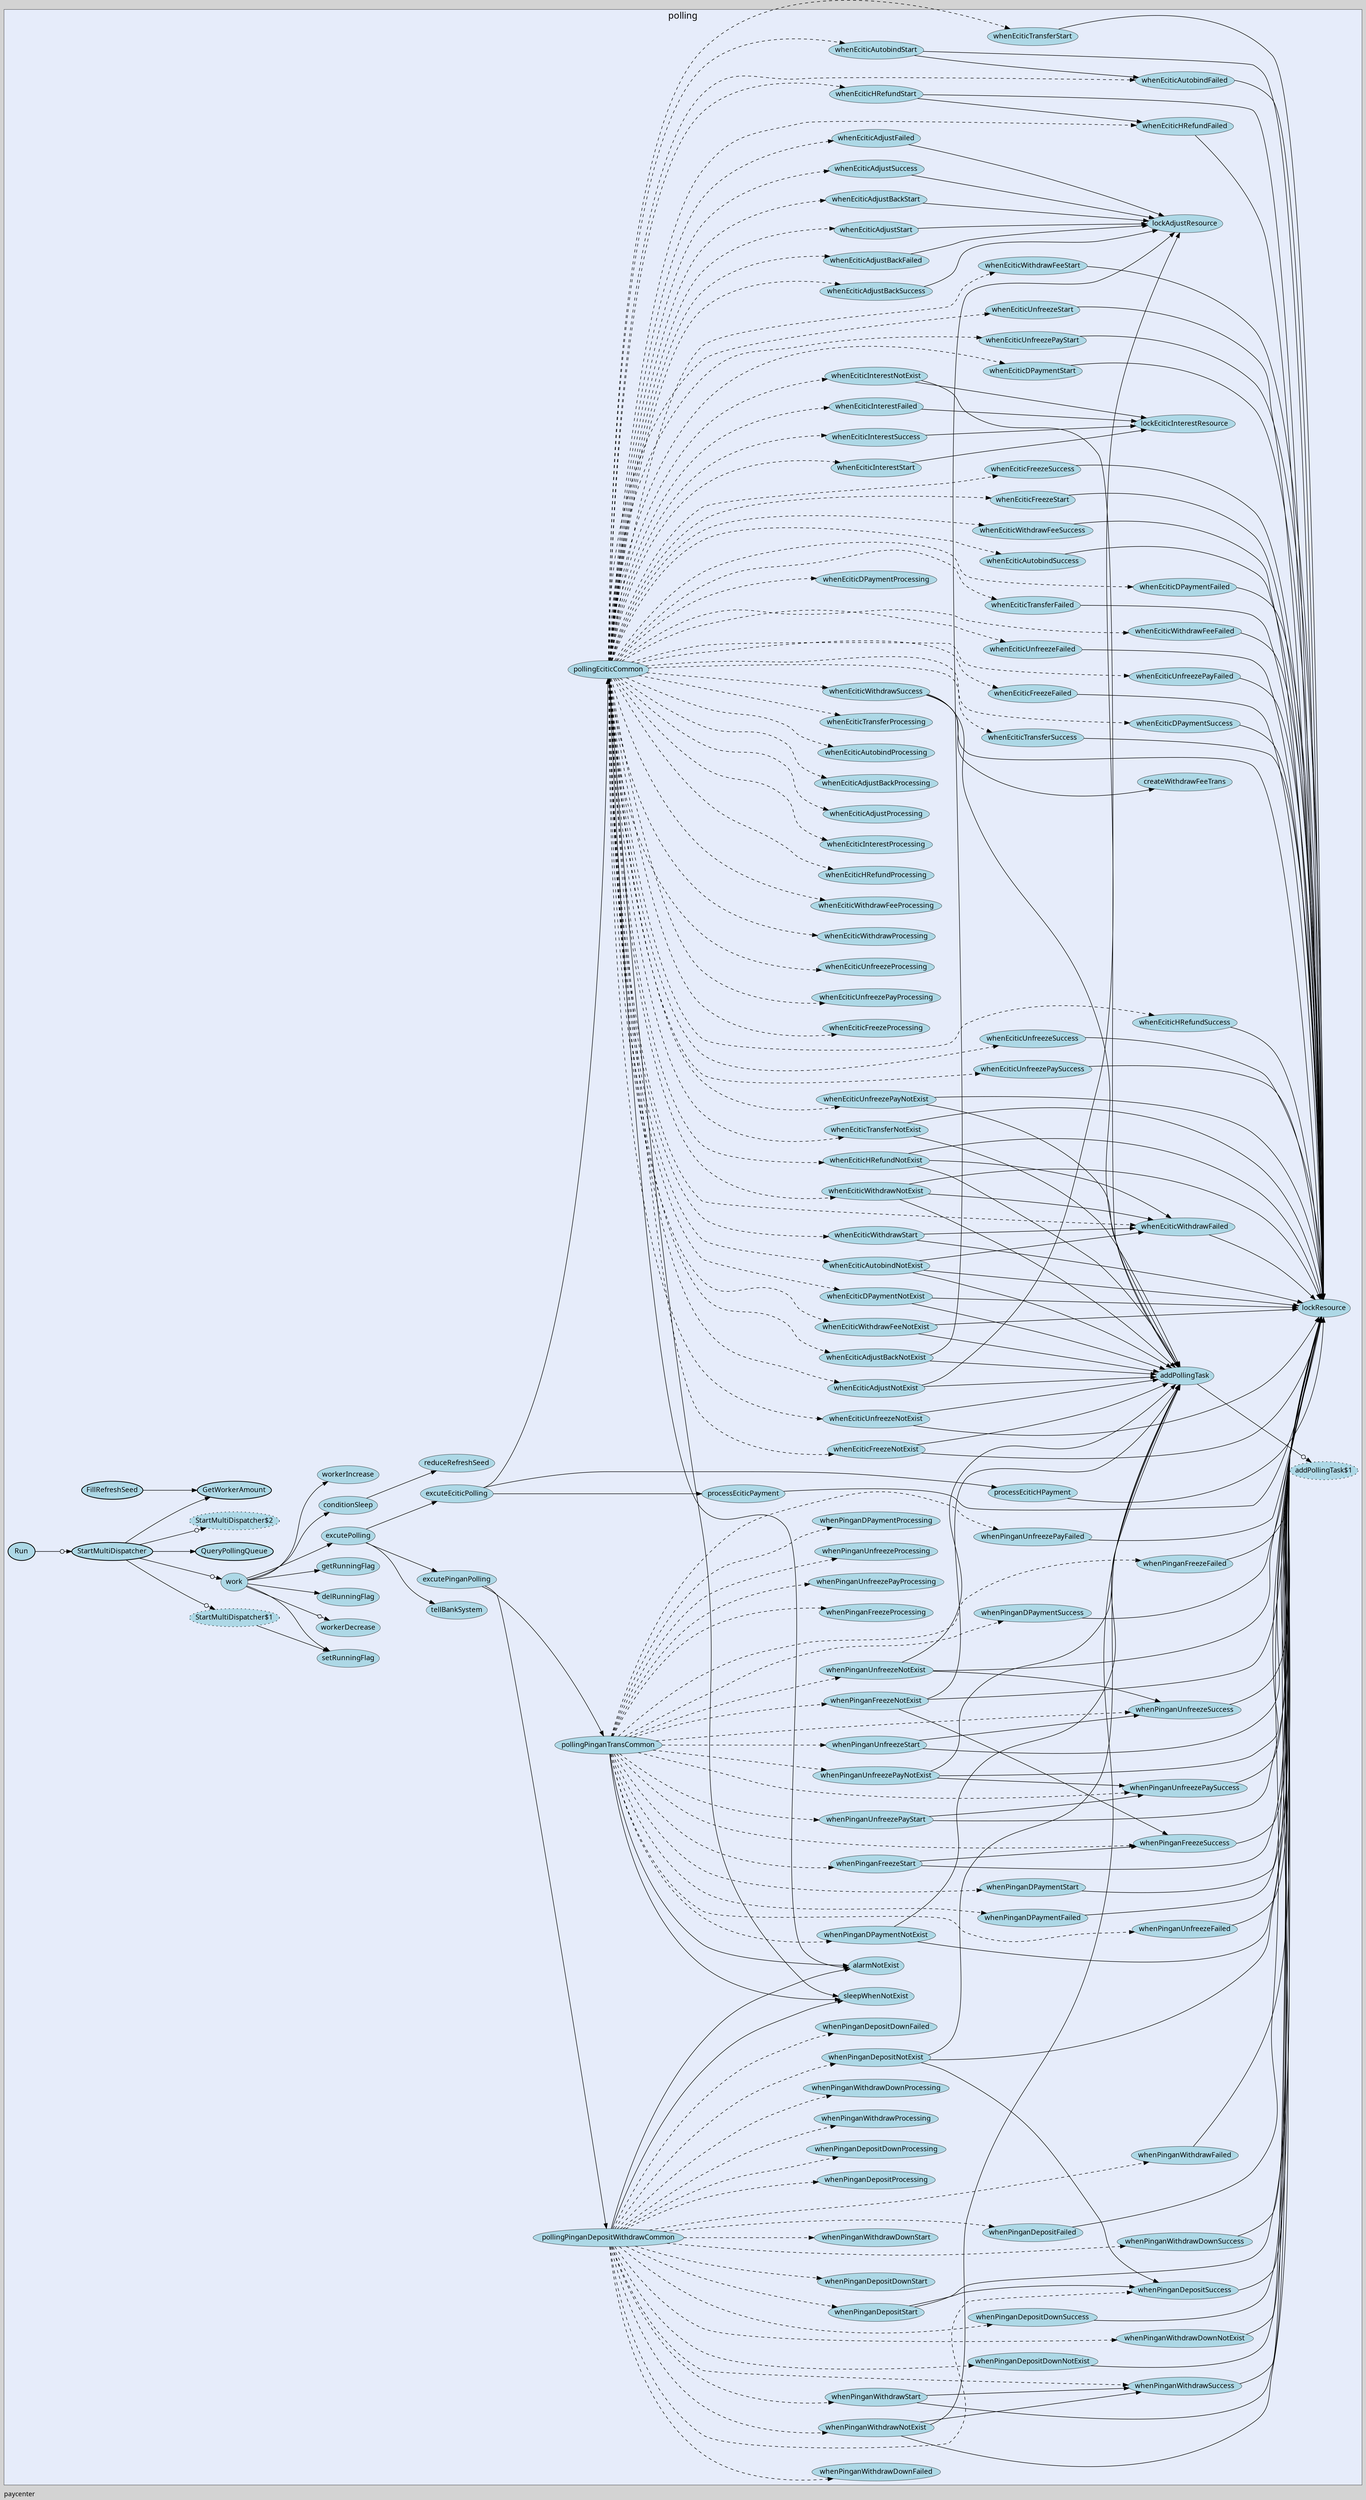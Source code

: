digraph gocallvis {
    label="paycenter";
    labeljust="l";
    fontname="Ubuntu";
    fontsize="13";
    rankdir="LR";
    bgcolor="lightgray";
    style="solid";
    penwidth="0.5";
    pad="0.0";
    nodesep="0.35";

    node [shape="ellipse" style="filled" fillcolor="honeydew" fontname="Ubuntu" penwidth="1.0" margin="0.05,0.0"];
    edge [minlen="2"]

    subgraph "cluster_focus" {
        bgcolor="#e6ecfa";
label="polling";
labelloc="t";
labeljust="c";
fontsize="18";
        
        "polling.FillRefreshSeed" [ fillcolor="lightblue" label="FillRefreshSeed" penwidth="1.5" ]
        "polling.GetWorkerAmount" [ fillcolor="lightblue" label="GetWorkerAmount" penwidth="1.5" ]
        "polling.whenPinganDPaymentStart" [ label="whenPinganDPaymentStart" penwidth="0.5" fillcolor="lightblue" ]
        "polling.lockResource" [ penwidth="0.5" fillcolor="lightblue" label="lockResource" ]
        "polling.whenEciticAutobindSuccess" [ fillcolor="lightblue" label="whenEciticAutobindSuccess" penwidth="0.5" ]
        "polling.whenPinganDepositNotExist" [ label="whenPinganDepositNotExist" penwidth="0.5" fillcolor="lightblue" ]
        "polling.addPollingTask" [ fillcolor="lightblue" label="addPollingTask" penwidth="0.5" ]
        "polling.addPollingTask$1" [ fillcolor="lightblue" label="addPollingTask$1" style="dotted,filled" ]
        "polling.whenPinganDepositSuccess" [ penwidth="0.5" fillcolor="lightblue" label="whenPinganDepositSuccess" ]
        "polling.whenEciticWithdrawFeeSuccess" [ fillcolor="lightblue" label="whenEciticWithdrawFeeSuccess" penwidth="0.5" ]
        "polling.whenPinganUnfreezeSuccess" [ fillcolor="lightblue" label="whenPinganUnfreezeSuccess" penwidth="0.5" ]
        "polling.whenEciticTransferNotExist" [ fillcolor="lightblue" label="whenEciticTransferNotExist" penwidth="0.5" ]
        "polling.whenEciticFreezeStart" [ fillcolor="lightblue" label="whenEciticFreezeStart" penwidth="0.5" ]
        "polling.processEciticPayment" [ fillcolor="lightblue" label="processEciticPayment" penwidth="0.5" ]
        "polling.whenEciticFreezeSuccess" [ fillcolor="lightblue" label="whenEciticFreezeSuccess" penwidth="0.5" ]
        "polling.whenEciticDPaymentStart" [ fillcolor="lightblue" label="whenEciticDPaymentStart" penwidth="0.5" ]
        "polling.whenPinganUnfreezePayNotExist" [ fillcolor="lightblue" label="whenPinganUnfreezePayNotExist" penwidth="0.5" ]
        "polling.whenPinganUnfreezePaySuccess" [ fillcolor="lightblue" label="whenPinganUnfreezePaySuccess" penwidth="0.5" ]
        "polling.whenEciticAdjustFailed" [ fillcolor="lightblue" label="whenEciticAdjustFailed" penwidth="0.5" ]
        "polling.lockAdjustResource" [ label="lockAdjustResource" penwidth="0.5" fillcolor="lightblue" ]
        "polling.whenEciticUnfreezePayNotExist" [ penwidth="0.5" fillcolor="lightblue" label="whenEciticUnfreezePayNotExist" ]
        "polling.excuteEciticPolling" [ fillcolor="lightblue" label="excuteEciticPolling" penwidth="0.5" ]
        "polling.processEciticHPayment" [ fillcolor="lightblue" label="processEciticHPayment" penwidth="0.5" ]
        "polling.pollingEciticCommon" [ fillcolor="lightblue" label="pollingEciticCommon" penwidth="0.5" ]
        "polling.sleepWhenNotExist" [ fillcolor="lightblue" label="sleepWhenNotExist" penwidth="0.5" ]
        "polling.alarmNotExist" [ fillcolor="lightblue" label="alarmNotExist" penwidth="0.5" ]
        "polling.whenEciticUnfreezePayStart" [ fillcolor="lightblue" label="whenEciticUnfreezePayStart" penwidth="0.5" ]
        "polling.whenEciticUnfreezeStart" [ fillcolor="lightblue" label="whenEciticUnfreezeStart" penwidth="0.5" ]
        "polling.whenEciticWithdrawStart" [ fillcolor="lightblue" label="whenEciticWithdrawStart" penwidth="0.5" ]
        "polling.whenEciticWithdrawFailed" [ fillcolor="lightblue" label="whenEciticWithdrawFailed" penwidth="0.5" ]
        "polling.whenEciticWithdrawFeeStart" [ fillcolor="lightblue" label="whenEciticWithdrawFeeStart" penwidth="0.5" ]
        "polling.whenEciticHRefundStart" [ fillcolor="lightblue" label="whenEciticHRefundStart" penwidth="0.5" ]
        "polling.whenEciticHRefundFailed" [ label="whenEciticHRefundFailed" penwidth="0.5" fillcolor="lightblue" ]
        "polling.whenEciticInterestStart" [ penwidth="0.5" fillcolor="lightblue" label="whenEciticInterestStart" ]
        "polling.lockEciticInterestResource" [ fillcolor="lightblue" label="lockEciticInterestResource" penwidth="0.5" ]
        "polling.whenEciticAdjustStart" [ fillcolor="lightblue" label="whenEciticAdjustStart" penwidth="0.5" ]
        "polling.whenEciticAdjustBackStart" [ fillcolor="lightblue" label="whenEciticAdjustBackStart" penwidth="0.5" ]
        "polling.whenEciticAutobindStart" [ fillcolor="lightblue" label="whenEciticAutobindStart" penwidth="0.5" ]
        "polling.whenEciticAutobindFailed" [ fillcolor="lightblue" label="whenEciticAutobindFailed" penwidth="0.5" ]
        "polling.whenEciticTransferStart" [ fillcolor="lightblue" label="whenEciticTransferStart" penwidth="0.5" ]
        "polling.whenEciticFreezeNotExist" [ label="whenEciticFreezeNotExist" penwidth="0.5" fillcolor="lightblue" ]
        "polling.whenEciticUnfreezeNotExist" [ fillcolor="lightblue" label="whenEciticUnfreezeNotExist" penwidth="0.5" ]
        "polling.whenEciticWithdrawNotExist" [ fillcolor="lightblue" label="whenEciticWithdrawNotExist" penwidth="0.5" ]
        "polling.whenEciticWithdrawFeeNotExist" [ penwidth="0.5" fillcolor="lightblue" label="whenEciticWithdrawFeeNotExist" ]
        "polling.whenEciticHRefundNotExist" [ fillcolor="lightblue" label="whenEciticHRefundNotExist" penwidth="0.5" ]
        "polling.whenEciticInterestNotExist" [ label="whenEciticInterestNotExist" penwidth="0.5" fillcolor="lightblue" ]
        "polling.whenEciticAdjustNotExist" [ fillcolor="lightblue" label="whenEciticAdjustNotExist" penwidth="0.5" ]
        "polling.whenEciticAdjustBackNotExist" [ fillcolor="lightblue" label="whenEciticAdjustBackNotExist" penwidth="0.5" ]
        "polling.whenEciticAutobindNotExist" [ fillcolor="lightblue" label="whenEciticAutobindNotExist" penwidth="0.5" ]
        "polling.whenEciticDPaymentNotExist" [ penwidth="0.5" fillcolor="lightblue" label="whenEciticDPaymentNotExist" ]
        "polling.whenEciticFreezeProcessing" [ fillcolor="lightblue" label="whenEciticFreezeProcessing" penwidth="0.5" ]
        "polling.whenEciticUnfreezePayProcessing" [ fillcolor="lightblue" label="whenEciticUnfreezePayProcessing" penwidth="0.5" ]
        "polling.whenEciticUnfreezeProcessing" [ fillcolor="lightblue" label="whenEciticUnfreezeProcessing" penwidth="0.5" ]
        "polling.whenEciticWithdrawProcessing" [ fillcolor="lightblue" label="whenEciticWithdrawProcessing" penwidth="0.5" ]
        "polling.whenEciticWithdrawFeeProcessing" [ label="whenEciticWithdrawFeeProcessing" penwidth="0.5" fillcolor="lightblue" ]
        "polling.whenEciticHRefundProcessing" [ fillcolor="lightblue" label="whenEciticHRefundProcessing" penwidth="0.5" ]
        "polling.whenEciticInterestProcessing" [ fillcolor="lightblue" label="whenEciticInterestProcessing" penwidth="0.5" ]
        "polling.whenEciticAdjustProcessing" [ penwidth="0.5" fillcolor="lightblue" label="whenEciticAdjustProcessing" ]
        "polling.whenEciticAdjustBackProcessing" [ fillcolor="lightblue" label="whenEciticAdjustBackProcessing" penwidth="0.5" ]
        "polling.whenEciticAutobindProcessing" [ fillcolor="lightblue" label="whenEciticAutobindProcessing" penwidth="0.5" ]
        "polling.whenEciticTransferProcessing" [ label="whenEciticTransferProcessing" penwidth="0.5" fillcolor="lightblue" ]
        "polling.whenEciticDPaymentProcessing" [ penwidth="0.5" fillcolor="lightblue" label="whenEciticDPaymentProcessing" ]
        "polling.whenEciticUnfreezePaySuccess" [ fillcolor="lightblue" label="whenEciticUnfreezePaySuccess" penwidth="0.5" ]
        "polling.whenEciticUnfreezeSuccess" [ fillcolor="lightblue" label="whenEciticUnfreezeSuccess" penwidth="0.5" ]
        "polling.whenEciticWithdrawSuccess" [ fillcolor="lightblue" label="whenEciticWithdrawSuccess" penwidth="0.5" ]
        "polling.createWithdrawFeeTrans" [ fillcolor="lightblue" label="createWithdrawFeeTrans" penwidth="0.5" ]
        "polling.whenEciticHRefundSuccess" [ fillcolor="lightblue" label="whenEciticHRefundSuccess" penwidth="0.5" ]
        "polling.whenEciticInterestSuccess" [ label="whenEciticInterestSuccess" penwidth="0.5" fillcolor="lightblue" ]
        "polling.whenEciticAdjustSuccess" [ penwidth="0.5" fillcolor="lightblue" label="whenEciticAdjustSuccess" ]
        "polling.whenEciticAdjustBackSuccess" [ fillcolor="lightblue" label="whenEciticAdjustBackSuccess" penwidth="0.5" ]
        "polling.whenEciticTransferSuccess" [ fillcolor="lightblue" label="whenEciticTransferSuccess" penwidth="0.5" ]
        "polling.whenEciticDPaymentSuccess" [ label="whenEciticDPaymentSuccess" penwidth="0.5" fillcolor="lightblue" ]
        "polling.whenEciticFreezeFailed" [ fillcolor="lightblue" label="whenEciticFreezeFailed" penwidth="0.5" ]
        "polling.whenEciticUnfreezePayFailed" [ penwidth="0.5" fillcolor="lightblue" label="whenEciticUnfreezePayFailed" ]
        "polling.whenEciticUnfreezeFailed" [ fillcolor="lightblue" label="whenEciticUnfreezeFailed" penwidth="0.5" ]
        "polling.whenEciticWithdrawFeeFailed" [ fillcolor="lightblue" label="whenEciticWithdrawFeeFailed" penwidth="0.5" ]
        "polling.whenEciticInterestFailed" [ fillcolor="lightblue" label="whenEciticInterestFailed" penwidth="0.5" ]
        "polling.whenEciticAdjustBackFailed" [ fillcolor="lightblue" label="whenEciticAdjustBackFailed" penwidth="0.5" ]
        "polling.whenEciticTransferFailed" [ fillcolor="lightblue" label="whenEciticTransferFailed" penwidth="0.5" ]
        "polling.whenEciticDPaymentFailed" [ label="whenEciticDPaymentFailed" penwidth="0.5" fillcolor="lightblue" ]
        "polling.whenPinganWithdrawNotExist" [ fillcolor="lightblue" label="whenPinganWithdrawNotExist" penwidth="0.5" ]
        "polling.whenPinganWithdrawSuccess" [ fillcolor="lightblue" label="whenPinganWithdrawSuccess" penwidth="0.5" ]
        "polling.pollingPinganDepositWithdrawCommon" [ fillcolor="lightblue" label="pollingPinganDepositWithdrawCommon" penwidth="0.5" ]
        "polling.whenPinganDepositStart" [ penwidth="0.5" fillcolor="lightblue" label="whenPinganDepositStart" ]
        "polling.whenPinganDepositDownStart" [ fillcolor="lightblue" label="whenPinganDepositDownStart" penwidth="0.5" ]
        "polling.whenPinganWithdrawStart" [ fillcolor="lightblue" label="whenPinganWithdrawStart" penwidth="0.5" ]
        "polling.whenPinganWithdrawDownStart" [ fillcolor="lightblue" label="whenPinganWithdrawDownStart" penwidth="0.5" ]
        "polling.whenPinganDepositDownNotExist" [ fillcolor="lightblue" label="whenPinganDepositDownNotExist" penwidth="0.5" ]
        "polling.whenPinganWithdrawDownNotExist" [ fillcolor="lightblue" label="whenPinganWithdrawDownNotExist" penwidth="0.5" ]
        "polling.whenPinganDepositProcessing" [ fillcolor="lightblue" label="whenPinganDepositProcessing" penwidth="0.5" ]
        "polling.whenPinganDepositDownProcessing" [ fillcolor="lightblue" label="whenPinganDepositDownProcessing" penwidth="0.5" ]
        "polling.whenPinganWithdrawProcessing" [ fillcolor="lightblue" label="whenPinganWithdrawProcessing" penwidth="0.5" ]
        "polling.whenPinganWithdrawDownProcessing" [ fillcolor="lightblue" label="whenPinganWithdrawDownProcessing" penwidth="0.5" ]
        "polling.whenPinganDepositDownSuccess" [ fillcolor="lightblue" label="whenPinganDepositDownSuccess" penwidth="0.5" ]
        "polling.whenPinganWithdrawDownSuccess" [ fillcolor="lightblue" label="whenPinganWithdrawDownSuccess" penwidth="0.5" ]
        "polling.whenPinganDepositFailed" [ fillcolor="lightblue" label="whenPinganDepositFailed" penwidth="0.5" ]
        "polling.whenPinganDepositDownFailed" [ fillcolor="lightblue" label="whenPinganDepositDownFailed" penwidth="0.5" ]
        "polling.whenPinganWithdrawFailed" [ label="whenPinganWithdrawFailed" penwidth="0.5" fillcolor="lightblue" ]
        "polling.whenPinganWithdrawDownFailed" [ fillcolor="lightblue" label="whenPinganWithdrawDownFailed" penwidth="0.5" ]
        "polling.StartMultiDispatcher$1" [ style="dotted,filled" fillcolor="lightblue" label="StartMultiDispatcher$1" ]
        "polling.setRunningFlag" [ fillcolor="lightblue" label="setRunningFlag" penwidth="0.5" ]
        "polling.StartMultiDispatcher" [ fillcolor="lightblue" label="StartMultiDispatcher" penwidth="1.5" ]
        "polling.QueryPollingQueue" [ label="QueryPollingQueue" penwidth="1.5" fillcolor="lightblue" ]
        "polling.StartMultiDispatcher$2" [ fillcolor="lightblue" label="StartMultiDispatcher$2" style="dotted,filled" ]
        "polling.work" [ penwidth="0.5" fillcolor="lightblue" label="work" ]
        "polling.workerIncrease" [ fillcolor="lightblue" label="workerIncrease" penwidth="0.5" ]
        "polling.workerDecrease" [ fillcolor="lightblue" label="workerDecrease" penwidth="0.5" ]
        "polling.delRunningFlag" [ fillcolor="lightblue" label="delRunningFlag" penwidth="0.5" ]
        "polling.getRunningFlag" [ fillcolor="lightblue" label="getRunningFlag" penwidth="0.5" ]
        "polling.excutePolling" [ fillcolor="lightblue" label="excutePolling" penwidth="0.5" ]
        "polling.tellBankSystem" [ fillcolor="lightblue" label="tellBankSystem" penwidth="0.5" ]
        "polling.pollingPinganTransCommon" [ fillcolor="lightblue" label="pollingPinganTransCommon" penwidth="0.5" ]
        "polling.whenPinganFreezeStart" [ fillcolor="lightblue" label="whenPinganFreezeStart" penwidth="0.5" ]
        "polling.whenPinganFreezeSuccess" [ label="whenPinganFreezeSuccess" penwidth="0.5" fillcolor="lightblue" ]
        "polling.whenPinganUnfreezePayStart" [ fillcolor="lightblue" label="whenPinganUnfreezePayStart" penwidth="0.5" ]
        "polling.whenPinganUnfreezeStart" [ penwidth="0.5" fillcolor="lightblue" label="whenPinganUnfreezeStart" ]
        "polling.whenPinganFreezeNotExist" [ fillcolor="lightblue" label="whenPinganFreezeNotExist" penwidth="0.5" ]
        "polling.whenPinganUnfreezeNotExist" [ label="whenPinganUnfreezeNotExist" penwidth="0.5" fillcolor="lightblue" ]
        "polling.whenPinganDPaymentNotExist" [ penwidth="0.5" fillcolor="lightblue" label="whenPinganDPaymentNotExist" ]
        "polling.whenPinganFreezeProcessing" [ fillcolor="lightblue" label="whenPinganFreezeProcessing" penwidth="0.5" ]
        "polling.whenPinganUnfreezePayProcessing" [ fillcolor="lightblue" label="whenPinganUnfreezePayProcessing" penwidth="0.5" ]
        "polling.whenPinganUnfreezeProcessing" [ fillcolor="lightblue" label="whenPinganUnfreezeProcessing" penwidth="0.5" ]
        "polling.whenPinganDPaymentProcessing" [ fillcolor="lightblue" label="whenPinganDPaymentProcessing" penwidth="0.5" ]
        "polling.whenPinganDPaymentSuccess" [ label="whenPinganDPaymentSuccess" penwidth="0.5" fillcolor="lightblue" ]
        "polling.whenPinganFreezeFailed" [ penwidth="0.5" fillcolor="lightblue" label="whenPinganFreezeFailed" ]
        "polling.whenPinganUnfreezePayFailed" [ fillcolor="lightblue" label="whenPinganUnfreezePayFailed" penwidth="0.5" ]
        "polling.whenPinganUnfreezeFailed" [ label="whenPinganUnfreezeFailed" penwidth="0.5" fillcolor="lightblue" ]
        "polling.whenPinganDPaymentFailed" [ penwidth="0.5" fillcolor="lightblue" label="whenPinganDPaymentFailed" ]
        "polling.excutePinganPolling" [ fillcolor="lightblue" label="excutePinganPolling" penwidth="0.5" ]
        "polling.conditionSleep" [ fillcolor="lightblue" label="conditionSleep" penwidth="0.5" ]
        "polling.reduceRefreshSeed" [ fillcolor="lightblue" label="reduceRefreshSeed" penwidth="0.5" ]
        "polling.Run" [ fillcolor="lightblue" label="Run" penwidth="1.5" ]
        
    }

    "polling.FillRefreshSeed" -> "polling.GetWorkerAmount" [  ]
    "polling.whenPinganDPaymentStart" -> "polling.lockResource" [  ]
    "polling.whenEciticAutobindSuccess" -> "polling.lockResource" [  ]
    "polling.whenPinganDepositNotExist" -> "polling.lockResource" [  ]
    "polling.addPollingTask" -> "polling.addPollingTask$1" [ arrowhead="normalnoneodot" ]
    "polling.whenPinganDepositNotExist" -> "polling.addPollingTask" [  ]
    "polling.whenPinganDepositSuccess" -> "polling.lockResource" [  ]
    "polling.whenPinganDepositNotExist" -> "polling.whenPinganDepositSuccess" [  ]
    "polling.whenEciticWithdrawFeeSuccess" -> "polling.lockResource" [  ]
    "polling.whenPinganUnfreezeSuccess" -> "polling.lockResource" [  ]
    "polling.whenEciticTransferNotExist" -> "polling.lockResource" [  ]
    "polling.whenEciticTransferNotExist" -> "polling.addPollingTask" [  ]
    "polling.whenEciticFreezeStart" -> "polling.lockResource" [  ]
    "polling.processEciticPayment" -> "polling.lockResource" [  ]
    "polling.whenEciticFreezeSuccess" -> "polling.lockResource" [  ]
    "polling.whenEciticDPaymentStart" -> "polling.lockResource" [  ]
    "polling.whenPinganUnfreezePayNotExist" -> "polling.lockResource" [  ]
    "polling.whenPinganUnfreezePayNotExist" -> "polling.addPollingTask" [  ]
    "polling.whenPinganUnfreezePaySuccess" -> "polling.lockResource" [  ]
    "polling.whenPinganUnfreezePayNotExist" -> "polling.whenPinganUnfreezePaySuccess" [  ]
    "polling.whenEciticAdjustFailed" -> "polling.lockAdjustResource" [  ]
    "polling.whenEciticUnfreezePayNotExist" -> "polling.lockResource" [  ]
    "polling.whenEciticUnfreezePayNotExist" -> "polling.addPollingTask" [  ]
    "polling.excuteEciticPolling" -> "polling.processEciticPayment" [  ]
    "polling.processEciticHPayment" -> "polling.lockResource" [  ]
    "polling.excuteEciticPolling" -> "polling.processEciticHPayment" [  ]
    "polling.pollingEciticCommon" -> "polling.sleepWhenNotExist" [  ]
    "polling.pollingEciticCommon" -> "polling.alarmNotExist" [  ]
    "polling.pollingEciticCommon" -> "polling.whenEciticFreezeStart" [ style="dashed" ]
    "polling.whenEciticUnfreezePayStart" -> "polling.lockResource" [  ]
    "polling.pollingEciticCommon" -> "polling.whenEciticUnfreezePayStart" [ style="dashed" ]
    "polling.whenEciticUnfreezeStart" -> "polling.lockResource" [  ]
    "polling.pollingEciticCommon" -> "polling.whenEciticUnfreezeStart" [ style="dashed" ]
    "polling.whenEciticWithdrawStart" -> "polling.lockResource" [  ]
    "polling.whenEciticWithdrawFailed" -> "polling.lockResource" [  ]
    "polling.whenEciticWithdrawStart" -> "polling.whenEciticWithdrawFailed" [  ]
    "polling.pollingEciticCommon" -> "polling.whenEciticWithdrawStart" [ style="dashed" ]
    "polling.whenEciticWithdrawFeeStart" -> "polling.lockResource" [  ]
    "polling.pollingEciticCommon" -> "polling.whenEciticWithdrawFeeStart" [ style="dashed" ]
    "polling.whenEciticHRefundStart" -> "polling.lockResource" [  ]
    "polling.whenEciticHRefundFailed" -> "polling.lockResource" [  ]
    "polling.whenEciticHRefundStart" -> "polling.whenEciticHRefundFailed" [  ]
    "polling.pollingEciticCommon" -> "polling.whenEciticHRefundStart" [ style="dashed" ]
    "polling.whenEciticInterestStart" -> "polling.lockEciticInterestResource" [  ]
    "polling.pollingEciticCommon" -> "polling.whenEciticInterestStart" [ style="dashed" ]
    "polling.whenEciticAdjustStart" -> "polling.lockAdjustResource" [  ]
    "polling.pollingEciticCommon" -> "polling.whenEciticAdjustStart" [ style="dashed" ]
    "polling.whenEciticAdjustBackStart" -> "polling.lockAdjustResource" [  ]
    "polling.pollingEciticCommon" -> "polling.whenEciticAdjustBackStart" [ style="dashed" ]
    "polling.whenEciticAutobindStart" -> "polling.lockResource" [  ]
    "polling.whenEciticAutobindFailed" -> "polling.lockResource" [  ]
    "polling.whenEciticAutobindStart" -> "polling.whenEciticAutobindFailed" [  ]
    "polling.pollingEciticCommon" -> "polling.whenEciticAutobindStart" [ style="dashed" ]
    "polling.whenEciticTransferStart" -> "polling.lockResource" [  ]
    "polling.pollingEciticCommon" -> "polling.whenEciticTransferStart" [ style="dashed" ]
    "polling.pollingEciticCommon" -> "polling.whenEciticDPaymentStart" [ style="dashed" ]
    "polling.whenEciticFreezeNotExist" -> "polling.lockResource" [  ]
    "polling.whenEciticFreezeNotExist" -> "polling.addPollingTask" [  ]
    "polling.pollingEciticCommon" -> "polling.whenEciticFreezeNotExist" [ style="dashed" ]
    "polling.pollingEciticCommon" -> "polling.whenEciticUnfreezePayNotExist" [ style="dashed" ]
    "polling.whenEciticUnfreezeNotExist" -> "polling.lockResource" [  ]
    "polling.whenEciticUnfreezeNotExist" -> "polling.addPollingTask" [  ]
    "polling.pollingEciticCommon" -> "polling.whenEciticUnfreezeNotExist" [ style="dashed" ]
    "polling.whenEciticWithdrawNotExist" -> "polling.lockResource" [  ]
    "polling.whenEciticWithdrawNotExist" -> "polling.addPollingTask" [  ]
    "polling.whenEciticWithdrawNotExist" -> "polling.whenEciticWithdrawFailed" [  ]
    "polling.pollingEciticCommon" -> "polling.whenEciticWithdrawNotExist" [ style="dashed" ]
    "polling.whenEciticWithdrawFeeNotExist" -> "polling.lockResource" [  ]
    "polling.whenEciticWithdrawFeeNotExist" -> "polling.addPollingTask" [  ]
    "polling.pollingEciticCommon" -> "polling.whenEciticWithdrawFeeNotExist" [ style="dashed" ]
    "polling.whenEciticHRefundNotExist" -> "polling.lockResource" [  ]
    "polling.whenEciticHRefundNotExist" -> "polling.addPollingTask" [  ]
    "polling.whenEciticHRefundNotExist" -> "polling.whenEciticWithdrawFailed" [  ]
    "polling.pollingEciticCommon" -> "polling.whenEciticHRefundNotExist" [ style="dashed" ]
    "polling.whenEciticInterestNotExist" -> "polling.lockEciticInterestResource" [  ]
    "polling.whenEciticInterestNotExist" -> "polling.addPollingTask" [  ]
    "polling.pollingEciticCommon" -> "polling.whenEciticInterestNotExist" [ style="dashed" ]
    "polling.whenEciticAdjustNotExist" -> "polling.lockAdjustResource" [  ]
    "polling.whenEciticAdjustNotExist" -> "polling.addPollingTask" [  ]
    "polling.pollingEciticCommon" -> "polling.whenEciticAdjustNotExist" [ style="dashed" ]
    "polling.whenEciticAdjustBackNotExist" -> "polling.lockAdjustResource" [  ]
    "polling.whenEciticAdjustBackNotExist" -> "polling.addPollingTask" [  ]
    "polling.pollingEciticCommon" -> "polling.whenEciticAdjustBackNotExist" [ style="dashed" ]
    "polling.whenEciticAutobindNotExist" -> "polling.lockResource" [  ]
    "polling.whenEciticAutobindNotExist" -> "polling.addPollingTask" [  ]
    "polling.whenEciticAutobindNotExist" -> "polling.whenEciticWithdrawFailed" [  ]
    "polling.pollingEciticCommon" -> "polling.whenEciticAutobindNotExist" [ style="dashed" ]
    "polling.pollingEciticCommon" -> "polling.whenEciticTransferNotExist" [ style="dashed" ]
    "polling.whenEciticDPaymentNotExist" -> "polling.lockResource" [  ]
    "polling.whenEciticDPaymentNotExist" -> "polling.addPollingTask" [  ]
    "polling.pollingEciticCommon" -> "polling.whenEciticDPaymentNotExist" [ style="dashed" ]
    "polling.pollingEciticCommon" -> "polling.whenEciticFreezeProcessing" [ style="dashed" ]
    "polling.pollingEciticCommon" -> "polling.whenEciticUnfreezePayProcessing" [ style="dashed" ]
    "polling.pollingEciticCommon" -> "polling.whenEciticUnfreezeProcessing" [ style="dashed" ]
    "polling.pollingEciticCommon" -> "polling.whenEciticWithdrawProcessing" [ style="dashed" ]
    "polling.pollingEciticCommon" -> "polling.whenEciticWithdrawFeeProcessing" [ style="dashed" ]
    "polling.pollingEciticCommon" -> "polling.whenEciticHRefundProcessing" [ style="dashed" ]
    "polling.pollingEciticCommon" -> "polling.whenEciticInterestProcessing" [ style="dashed" ]
    "polling.pollingEciticCommon" -> "polling.whenEciticAdjustProcessing" [ style="dashed" ]
    "polling.pollingEciticCommon" -> "polling.whenEciticAdjustBackProcessing" [ style="dashed" ]
    "polling.pollingEciticCommon" -> "polling.whenEciticAutobindProcessing" [ style="dashed" ]
    "polling.pollingEciticCommon" -> "polling.whenEciticTransferProcessing" [ style="dashed" ]
    "polling.pollingEciticCommon" -> "polling.whenEciticDPaymentProcessing" [ style="dashed" ]
    "polling.pollingEciticCommon" -> "polling.whenEciticFreezeSuccess" [ style="dashed" ]
    "polling.whenEciticUnfreezePaySuccess" -> "polling.lockResource" [  ]
    "polling.pollingEciticCommon" -> "polling.whenEciticUnfreezePaySuccess" [ style="dashed" ]
    "polling.whenEciticUnfreezeSuccess" -> "polling.lockResource" [  ]
    "polling.pollingEciticCommon" -> "polling.whenEciticUnfreezeSuccess" [ style="dashed" ]
    "polling.whenEciticWithdrawSuccess" -> "polling.lockResource" [  ]
    "polling.whenEciticWithdrawSuccess" -> "polling.createWithdrawFeeTrans" [  ]
    "polling.whenEciticWithdrawSuccess" -> "polling.addPollingTask" [  ]
    "polling.pollingEciticCommon" -> "polling.whenEciticWithdrawSuccess" [ style="dashed" ]
    "polling.pollingEciticCommon" -> "polling.whenEciticWithdrawFeeSuccess" [ style="dashed" ]
    "polling.whenEciticHRefundSuccess" -> "polling.lockResource" [  ]
    "polling.pollingEciticCommon" -> "polling.whenEciticHRefundSuccess" [ style="dashed" ]
    "polling.whenEciticInterestSuccess" -> "polling.lockEciticInterestResource" [  ]
    "polling.pollingEciticCommon" -> "polling.whenEciticInterestSuccess" [ style="dashed" ]
    "polling.whenEciticAdjustSuccess" -> "polling.lockAdjustResource" [  ]
    "polling.pollingEciticCommon" -> "polling.whenEciticAdjustSuccess" [ style="dashed" ]
    "polling.whenEciticAdjustBackSuccess" -> "polling.lockAdjustResource" [  ]
    "polling.pollingEciticCommon" -> "polling.whenEciticAdjustBackSuccess" [ style="dashed" ]
    "polling.pollingEciticCommon" -> "polling.whenEciticAutobindSuccess" [ style="dashed" ]
    "polling.whenEciticTransferSuccess" -> "polling.lockResource" [  ]
    "polling.pollingEciticCommon" -> "polling.whenEciticTransferSuccess" [ style="dashed" ]
    "polling.whenEciticDPaymentSuccess" -> "polling.lockResource" [  ]
    "polling.pollingEciticCommon" -> "polling.whenEciticDPaymentSuccess" [ style="dashed" ]
    "polling.whenEciticFreezeFailed" -> "polling.lockResource" [  ]
    "polling.pollingEciticCommon" -> "polling.whenEciticFreezeFailed" [ style="dashed" ]
    "polling.whenEciticUnfreezePayFailed" -> "polling.lockResource" [  ]
    "polling.pollingEciticCommon" -> "polling.whenEciticUnfreezePayFailed" [ style="dashed" ]
    "polling.whenEciticUnfreezeFailed" -> "polling.lockResource" [  ]
    "polling.pollingEciticCommon" -> "polling.whenEciticUnfreezeFailed" [ style="dashed" ]
    "polling.pollingEciticCommon" -> "polling.whenEciticWithdrawFailed" [ style="dashed" ]
    "polling.whenEciticWithdrawFeeFailed" -> "polling.lockResource" [  ]
    "polling.pollingEciticCommon" -> "polling.whenEciticWithdrawFeeFailed" [ style="dashed" ]
    "polling.pollingEciticCommon" -> "polling.whenEciticHRefundFailed" [ style="dashed" ]
    "polling.whenEciticInterestFailed" -> "polling.lockEciticInterestResource" [  ]
    "polling.pollingEciticCommon" -> "polling.whenEciticInterestFailed" [ style="dashed" ]
    "polling.pollingEciticCommon" -> "polling.whenEciticAdjustFailed" [ style="dashed" ]
    "polling.whenEciticAdjustBackFailed" -> "polling.lockAdjustResource" [  ]
    "polling.pollingEciticCommon" -> "polling.whenEciticAdjustBackFailed" [ style="dashed" ]
    "polling.pollingEciticCommon" -> "polling.whenEciticAutobindFailed" [ style="dashed" ]
    "polling.whenEciticTransferFailed" -> "polling.lockResource" [  ]
    "polling.pollingEciticCommon" -> "polling.whenEciticTransferFailed" [ style="dashed" ]
    "polling.whenEciticDPaymentFailed" -> "polling.lockResource" [  ]
    "polling.pollingEciticCommon" -> "polling.whenEciticDPaymentFailed" [ style="dashed" ]
    "polling.excuteEciticPolling" -> "polling.pollingEciticCommon" [  ]
    "polling.whenPinganWithdrawNotExist" -> "polling.lockResource" [  ]
    "polling.whenPinganWithdrawNotExist" -> "polling.addPollingTask" [  ]
    "polling.whenPinganWithdrawSuccess" -> "polling.lockResource" [  ]
    "polling.whenPinganWithdrawNotExist" -> "polling.whenPinganWithdrawSuccess" [  ]
    "polling.pollingPinganDepositWithdrawCommon" -> "polling.sleepWhenNotExist" [  ]
    "polling.pollingPinganDepositWithdrawCommon" -> "polling.alarmNotExist" [  ]
    "polling.whenPinganDepositStart" -> "polling.lockResource" [  ]
    "polling.whenPinganDepositStart" -> "polling.whenPinganDepositSuccess" [  ]
    "polling.pollingPinganDepositWithdrawCommon" -> "polling.whenPinganDepositStart" [ style="dashed" ]
    "polling.pollingPinganDepositWithdrawCommon" -> "polling.whenPinganDepositDownStart" [ style="dashed" ]
    "polling.whenPinganWithdrawStart" -> "polling.lockResource" [  ]
    "polling.whenPinganWithdrawStart" -> "polling.whenPinganWithdrawSuccess" [  ]
    "polling.pollingPinganDepositWithdrawCommon" -> "polling.whenPinganWithdrawStart" [ style="dashed" ]
    "polling.pollingPinganDepositWithdrawCommon" -> "polling.whenPinganWithdrawDownStart" [ style="dashed" ]
    "polling.pollingPinganDepositWithdrawCommon" -> "polling.whenPinganDepositNotExist" [ style="dashed" ]
    "polling.whenPinganDepositDownNotExist" -> "polling.lockResource" [  ]
    "polling.pollingPinganDepositWithdrawCommon" -> "polling.whenPinganDepositDownNotExist" [ style="dashed" ]
    "polling.pollingPinganDepositWithdrawCommon" -> "polling.whenPinganWithdrawNotExist" [ style="dashed" ]
    "polling.whenPinganWithdrawDownNotExist" -> "polling.lockResource" [  ]
    "polling.pollingPinganDepositWithdrawCommon" -> "polling.whenPinganWithdrawDownNotExist" [ style="dashed" ]
    "polling.pollingPinganDepositWithdrawCommon" -> "polling.whenPinganDepositProcessing" [ style="dashed" ]
    "polling.pollingPinganDepositWithdrawCommon" -> "polling.whenPinganDepositDownProcessing" [ style="dashed" ]
    "polling.pollingPinganDepositWithdrawCommon" -> "polling.whenPinganWithdrawProcessing" [ style="dashed" ]
    "polling.pollingPinganDepositWithdrawCommon" -> "polling.whenPinganWithdrawDownProcessing" [ style="dashed" ]
    "polling.pollingPinganDepositWithdrawCommon" -> "polling.whenPinganDepositSuccess" [ style="dashed" ]
    "polling.whenPinganDepositDownSuccess" -> "polling.lockResource" [  ]
    "polling.pollingPinganDepositWithdrawCommon" -> "polling.whenPinganDepositDownSuccess" [ style="dashed" ]
    "polling.pollingPinganDepositWithdrawCommon" -> "polling.whenPinganWithdrawSuccess" [ style="dashed" ]
    "polling.whenPinganWithdrawDownSuccess" -> "polling.lockResource" [  ]
    "polling.pollingPinganDepositWithdrawCommon" -> "polling.whenPinganWithdrawDownSuccess" [ style="dashed" ]
    "polling.whenPinganDepositFailed" -> "polling.lockResource" [  ]
    "polling.pollingPinganDepositWithdrawCommon" -> "polling.whenPinganDepositFailed" [ style="dashed" ]
    "polling.pollingPinganDepositWithdrawCommon" -> "polling.whenPinganDepositDownFailed" [ style="dashed" ]
    "polling.whenPinganWithdrawFailed" -> "polling.lockResource" [  ]
    "polling.pollingPinganDepositWithdrawCommon" -> "polling.whenPinganWithdrawFailed" [ style="dashed" ]
    "polling.pollingPinganDepositWithdrawCommon" -> "polling.whenPinganWithdrawDownFailed" [ style="dashed" ]
    "polling.StartMultiDispatcher$1" -> "polling.setRunningFlag" [  ]
    "polling.StartMultiDispatcher" -> "polling.StartMultiDispatcher$1" [ arrowhead="normalnoneodot" ]
    "polling.StartMultiDispatcher" -> "polling.QueryPollingQueue" [  ]
    "polling.StartMultiDispatcher" -> "polling.StartMultiDispatcher$2" [ arrowhead="normalnoneodot" ]
    "polling.StartMultiDispatcher" -> "polling.GetWorkerAmount" [  ]
    "polling.work" -> "polling.workerIncrease" [  ]
    "polling.work" -> "polling.workerDecrease" [ arrowhead="normalnoneodiamond" ]
    "polling.work" -> "polling.setRunningFlag" [  ]
    "polling.work" -> "polling.delRunningFlag" [  ]
    "polling.work" -> "polling.getRunningFlag" [  ]
    "polling.excutePolling" -> "polling.tellBankSystem" [  ]
    "polling.excutePolling" -> "polling.excuteEciticPolling" [  ]
    "polling.pollingPinganTransCommon" -> "polling.sleepWhenNotExist" [  ]
    "polling.pollingPinganTransCommon" -> "polling.alarmNotExist" [  ]
    "polling.whenPinganFreezeStart" -> "polling.lockResource" [  ]
    "polling.whenPinganFreezeSuccess" -> "polling.lockResource" [  ]
    "polling.whenPinganFreezeStart" -> "polling.whenPinganFreezeSuccess" [  ]
    "polling.pollingPinganTransCommon" -> "polling.whenPinganFreezeStart" [ style="dashed" ]
    "polling.whenPinganUnfreezePayStart" -> "polling.lockResource" [  ]
    "polling.whenPinganUnfreezePayStart" -> "polling.whenPinganUnfreezePaySuccess" [  ]
    "polling.pollingPinganTransCommon" -> "polling.whenPinganUnfreezePayStart" [ style="dashed" ]
    "polling.whenPinganUnfreezeStart" -> "polling.lockResource" [  ]
    "polling.whenPinganUnfreezeStart" -> "polling.whenPinganUnfreezeSuccess" [  ]
    "polling.pollingPinganTransCommon" -> "polling.whenPinganUnfreezeStart" [ style="dashed" ]
    "polling.pollingPinganTransCommon" -> "polling.whenPinganDPaymentStart" [ style="dashed" ]
    "polling.whenPinganFreezeNotExist" -> "polling.lockResource" [  ]
    "polling.whenPinganFreezeNotExist" -> "polling.addPollingTask" [  ]
    "polling.whenPinganFreezeNotExist" -> "polling.whenPinganFreezeSuccess" [  ]
    "polling.pollingPinganTransCommon" -> "polling.whenPinganFreezeNotExist" [ style="dashed" ]
    "polling.pollingPinganTransCommon" -> "polling.whenPinganUnfreezePayNotExist" [ style="dashed" ]
    "polling.whenPinganUnfreezeNotExist" -> "polling.lockResource" [  ]
    "polling.whenPinganUnfreezeNotExist" -> "polling.addPollingTask" [  ]
    "polling.whenPinganUnfreezeNotExist" -> "polling.whenPinganUnfreezeSuccess" [  ]
    "polling.pollingPinganTransCommon" -> "polling.whenPinganUnfreezeNotExist" [ style="dashed" ]
    "polling.whenPinganDPaymentNotExist" -> "polling.lockResource" [  ]
    "polling.whenPinganDPaymentNotExist" -> "polling.addPollingTask" [  ]
    "polling.pollingPinganTransCommon" -> "polling.whenPinganDPaymentNotExist" [ style="dashed" ]
    "polling.pollingPinganTransCommon" -> "polling.whenPinganFreezeProcessing" [ style="dashed" ]
    "polling.pollingPinganTransCommon" -> "polling.whenPinganUnfreezePayProcessing" [ style="dashed" ]
    "polling.pollingPinganTransCommon" -> "polling.whenPinganUnfreezeProcessing" [ style="dashed" ]
    "polling.pollingPinganTransCommon" -> "polling.whenPinganDPaymentProcessing" [ style="dashed" ]
    "polling.pollingPinganTransCommon" -> "polling.whenPinganFreezeSuccess" [ style="dashed" ]
    "polling.pollingPinganTransCommon" -> "polling.whenPinganUnfreezePaySuccess" [ style="dashed" ]
    "polling.pollingPinganTransCommon" -> "polling.whenPinganUnfreezeSuccess" [ style="dashed" ]
    "polling.whenPinganDPaymentSuccess" -> "polling.lockResource" [  ]
    "polling.pollingPinganTransCommon" -> "polling.whenPinganDPaymentSuccess" [ style="dashed" ]
    "polling.whenPinganFreezeFailed" -> "polling.lockResource" [  ]
    "polling.pollingPinganTransCommon" -> "polling.whenPinganFreezeFailed" [ style="dashed" ]
    "polling.whenPinganUnfreezePayFailed" -> "polling.lockResource" [  ]
    "polling.pollingPinganTransCommon" -> "polling.whenPinganUnfreezePayFailed" [ style="dashed" ]
    "polling.whenPinganUnfreezeFailed" -> "polling.lockResource" [  ]
    "polling.pollingPinganTransCommon" -> "polling.whenPinganUnfreezeFailed" [ style="dashed" ]
    "polling.whenPinganDPaymentFailed" -> "polling.lockResource" [  ]
    "polling.pollingPinganTransCommon" -> "polling.whenPinganDPaymentFailed" [ style="dashed" ]
    "polling.excutePinganPolling" -> "polling.pollingPinganTransCommon" [  ]
    "polling.excutePinganPolling" -> "polling.pollingPinganDepositWithdrawCommon" [  ]
    "polling.excutePolling" -> "polling.excutePinganPolling" [  ]
    "polling.work" -> "polling.excutePolling" [  ]
    "polling.conditionSleep" -> "polling.reduceRefreshSeed" [  ]
    "polling.work" -> "polling.conditionSleep" [  ]
    "polling.StartMultiDispatcher" -> "polling.work" [ arrowhead="normalnoneodot" ]
    "polling.Run" -> "polling.StartMultiDispatcher" [ arrowhead="normalnoneodot" ]
}
